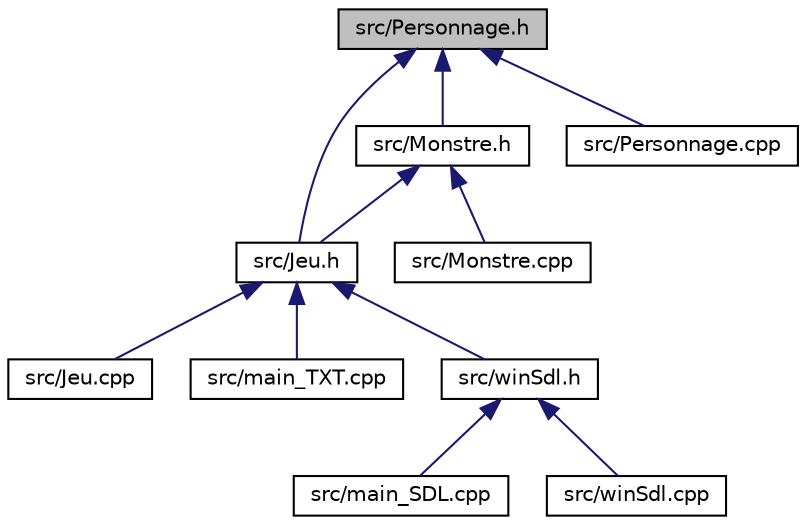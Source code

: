 digraph "src/Personnage.h"
{
 // LATEX_PDF_SIZE
  edge [fontname="Helvetica",fontsize="10",labelfontname="Helvetica",labelfontsize="10"];
  node [fontname="Helvetica",fontsize="10",shape=record];
  Node1 [label="src/Personnage.h",height=0.2,width=0.4,color="black", fillcolor="grey75", style="filled", fontcolor="black",tooltip=" "];
  Node1 -> Node2 [dir="back",color="midnightblue",fontsize="10",style="solid",fontname="Helvetica"];
  Node2 [label="src/Jeu.h",height=0.2,width=0.4,color="black", fillcolor="white", style="filled",URL="$Jeu_8h.html",tooltip=" "];
  Node2 -> Node3 [dir="back",color="midnightblue",fontsize="10",style="solid",fontname="Helvetica"];
  Node3 [label="src/Jeu.cpp",height=0.2,width=0.4,color="black", fillcolor="white", style="filled",URL="$Jeu_8cpp.html",tooltip=" "];
  Node2 -> Node4 [dir="back",color="midnightblue",fontsize="10",style="solid",fontname="Helvetica"];
  Node4 [label="src/main_TXT.cpp",height=0.2,width=0.4,color="black", fillcolor="white", style="filled",URL="$main__TXT_8cpp.html",tooltip=" "];
  Node2 -> Node5 [dir="back",color="midnightblue",fontsize="10",style="solid",fontname="Helvetica"];
  Node5 [label="src/winSdl.h",height=0.2,width=0.4,color="black", fillcolor="white", style="filled",URL="$winSdl_8h.html",tooltip=" "];
  Node5 -> Node6 [dir="back",color="midnightblue",fontsize="10",style="solid",fontname="Helvetica"];
  Node6 [label="src/main_SDL.cpp",height=0.2,width=0.4,color="black", fillcolor="white", style="filled",URL="$main__SDL_8cpp.html",tooltip=" "];
  Node5 -> Node7 [dir="back",color="midnightblue",fontsize="10",style="solid",fontname="Helvetica"];
  Node7 [label="src/winSdl.cpp",height=0.2,width=0.4,color="black", fillcolor="white", style="filled",URL="$winSdl_8cpp.html",tooltip=" "];
  Node1 -> Node8 [dir="back",color="midnightblue",fontsize="10",style="solid",fontname="Helvetica"];
  Node8 [label="src/Monstre.h",height=0.2,width=0.4,color="black", fillcolor="white", style="filled",URL="$Monstre_8h.html",tooltip=" "];
  Node8 -> Node2 [dir="back",color="midnightblue",fontsize="10",style="solid",fontname="Helvetica"];
  Node8 -> Node9 [dir="back",color="midnightblue",fontsize="10",style="solid",fontname="Helvetica"];
  Node9 [label="src/Monstre.cpp",height=0.2,width=0.4,color="black", fillcolor="white", style="filled",URL="$Monstre_8cpp.html",tooltip=" "];
  Node1 -> Node10 [dir="back",color="midnightblue",fontsize="10",style="solid",fontname="Helvetica"];
  Node10 [label="src/Personnage.cpp",height=0.2,width=0.4,color="black", fillcolor="white", style="filled",URL="$Personnage_8cpp.html",tooltip=" "];
}
